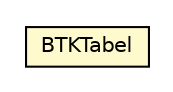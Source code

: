 #!/usr/local/bin/dot
#
# Class diagram 
# Generated by UMLGraph version R5_6-24-gf6e263 (http://www.umlgraph.org/)
#

digraph G {
	edge [fontname="Helvetica",fontsize=10,labelfontname="Helvetica",labelfontsize=10];
	node [fontname="Helvetica",fontsize=10,shape=plaintext];
	nodesep=0.25;
	ranksep=0.5;
	// nl.egem.stuf.sector.bg._0204.BTKTabel
	c48092 [label=<<table title="nl.egem.stuf.sector.bg._0204.BTKTabel" border="0" cellborder="1" cellspacing="0" cellpadding="2" port="p" bgcolor="lemonChiffon" href="./BTKTabel.html">
		<tr><td><table border="0" cellspacing="0" cellpadding="1">
<tr><td align="center" balign="center"> BTKTabel </td></tr>
		</table></td></tr>
		</table>>, URL="./BTKTabel.html", fontname="Helvetica", fontcolor="black", fontsize=10.0];
}

